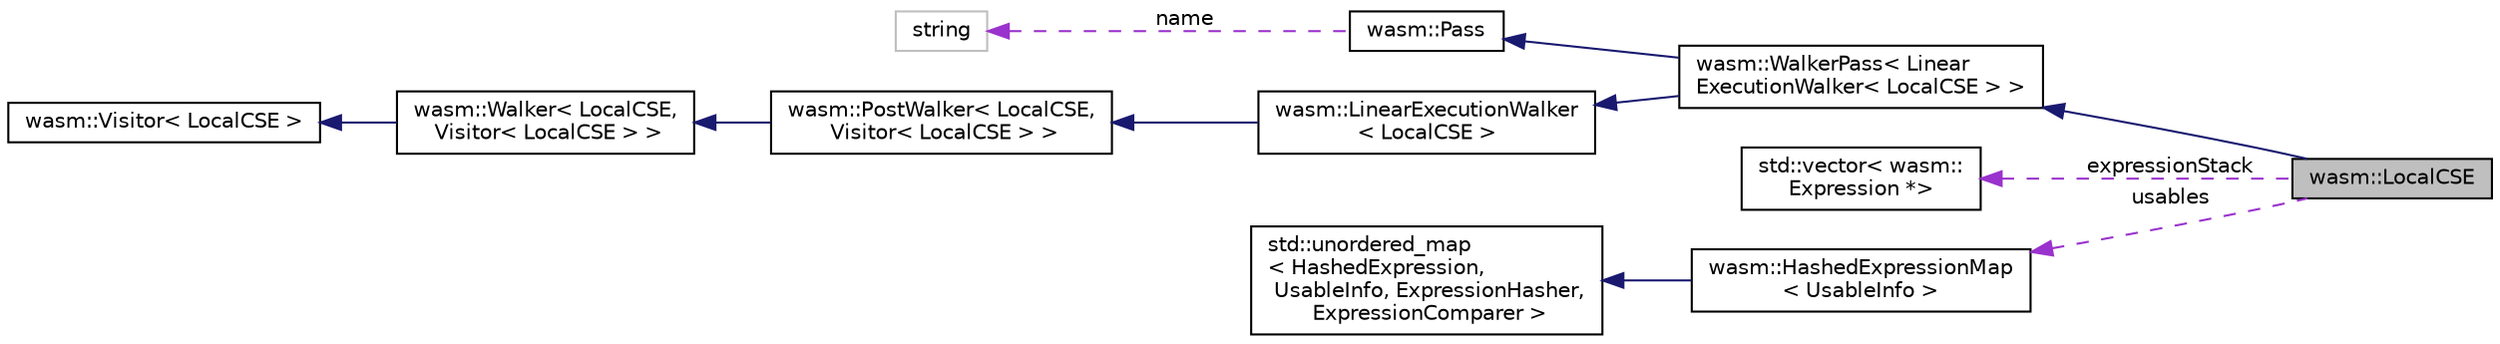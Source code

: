 digraph "wasm::LocalCSE"
{
  edge [fontname="Helvetica",fontsize="10",labelfontname="Helvetica",labelfontsize="10"];
  node [fontname="Helvetica",fontsize="10",shape=record];
  rankdir="LR";
  Node7 [label="wasm::LocalCSE",height=0.2,width=0.4,color="black", fillcolor="grey75", style="filled", fontcolor="black"];
  Node8 -> Node7 [dir="back",color="midnightblue",fontsize="10",style="solid"];
  Node8 [label="wasm::WalkerPass\< Linear\lExecutionWalker\< LocalCSE \> \>",height=0.2,width=0.4,color="black", fillcolor="white", style="filled",URL="$classwasm_1_1_walker_pass.html"];
  Node9 -> Node8 [dir="back",color="midnightblue",fontsize="10",style="solid"];
  Node9 [label="wasm::Pass",height=0.2,width=0.4,color="black", fillcolor="white", style="filled",URL="$classwasm_1_1_pass.html"];
  Node10 -> Node9 [dir="back",color="darkorchid3",fontsize="10",style="dashed",label=" name" ];
  Node10 [label="string",height=0.2,width=0.4,color="grey75", fillcolor="white", style="filled"];
  Node11 -> Node8 [dir="back",color="midnightblue",fontsize="10",style="solid"];
  Node11 [label="wasm::LinearExecutionWalker\l\< LocalCSE \>",height=0.2,width=0.4,color="black", fillcolor="white", style="filled",URL="$structwasm_1_1_linear_execution_walker.html"];
  Node12 -> Node11 [dir="back",color="midnightblue",fontsize="10",style="solid"];
  Node12 [label="wasm::PostWalker\< LocalCSE,\l Visitor\< LocalCSE \> \>",height=0.2,width=0.4,color="black", fillcolor="white", style="filled",URL="$structwasm_1_1_post_walker.html"];
  Node13 -> Node12 [dir="back",color="midnightblue",fontsize="10",style="solid"];
  Node13 [label="wasm::Walker\< LocalCSE,\l Visitor\< LocalCSE \> \>",height=0.2,width=0.4,color="black", fillcolor="white", style="filled",URL="$structwasm_1_1_walker.html"];
  Node14 -> Node13 [dir="back",color="midnightblue",fontsize="10",style="solid"];
  Node14 [label="wasm::Visitor\< LocalCSE \>",height=0.2,width=0.4,color="black", fillcolor="white", style="filled",URL="$structwasm_1_1_visitor.html"];
  Node15 -> Node7 [dir="back",color="darkorchid3",fontsize="10",style="dashed",label=" expressionStack" ];
  Node15 [label="std::vector\< wasm::\lExpression *\>",height=0.2,width=0.4,color="black", fillcolor="white", style="filled",URL="$classstd_1_1vector.html"];
  Node16 -> Node7 [dir="back",color="darkorchid3",fontsize="10",style="dashed",label=" usables" ];
  Node16 [label="wasm::HashedExpressionMap\l\< UsableInfo \>",height=0.2,width=0.4,color="black", fillcolor="white", style="filled",URL="$classwasm_1_1_hashed_expression_map.html"];
  Node17 -> Node16 [dir="back",color="midnightblue",fontsize="10",style="solid"];
  Node17 [label="std::unordered_map\l\< HashedExpression,\l UsableInfo, ExpressionHasher,\l ExpressionComparer \>",height=0.2,width=0.4,color="black", fillcolor="white", style="filled",URL="$classstd_1_1unordered__map.html"];
}
